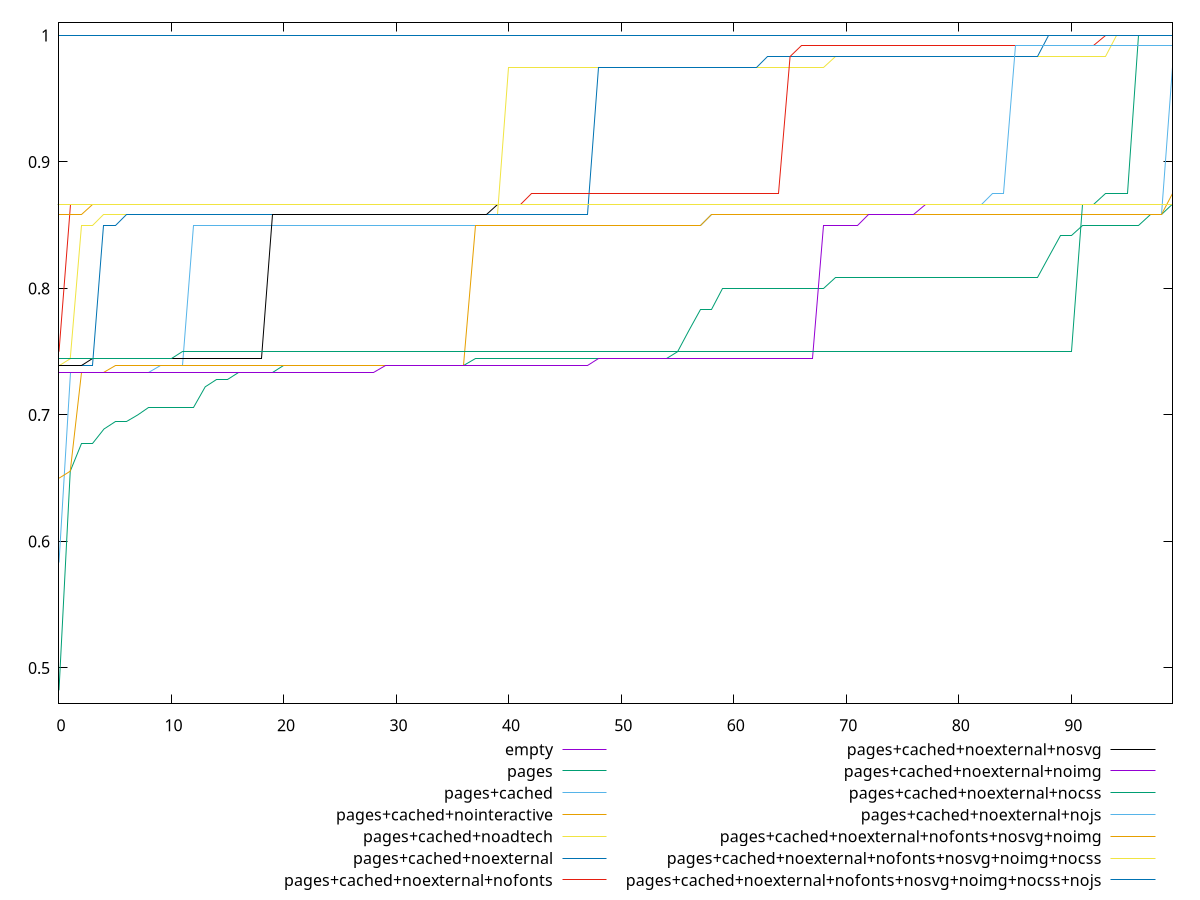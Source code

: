 reset

$empty <<EOF
0 1
1 1
2 1
3 1
4 1
5 1
6 1
7 1
8 1
9 1
10 1
11 1
12 1
13 1
14 1
15 1
16 1
17 1
18 1
19 1
20 1
21 1
22 1
23 1
24 1
25 1
26 1
27 1
28 1
29 1
30 1
31 1
32 1
33 1
34 1
35 1
36 1
37 1
38 1
39 1
40 1
41 1
42 1
43 1
44 1
45 1
46 1
47 1
48 1
49 1
50 1
51 1
52 1
53 1
54 1
55 1
56 1
57 1
58 1
59 1
60 1
61 1
62 1
63 1
64 1
65 1
66 1
67 1
68 1
69 1
70 1
71 1
72 1
73 1
74 1
75 1
76 1
77 1
78 1
79 1
80 1
81 1
82 1
83 1
84 1
85 1
86 1
87 1
88 1
89 1
90 1
91 1
92 1
93 1
94 1
95 1
96 1
97 1
98 1
99 1
EOF

$pages <<EOF
0 0.4823529411764706
1 0.6555555555555556
2 0.6777777777777778
3 0.6777777777777778
4 0.6888888888888889
5 0.6944444444444444
6 0.6944444444444444
7 0.7
8 0.7055555555555556
9 0.7055555555555556
10 0.7055555555555556
11 0.7055555555555556
12 0.7055555555555556
13 0.7222222222222222
14 0.7277777777777777
15 0.7277777777777777
16 0.7333333333333333
17 0.7333333333333333
18 0.7333333333333333
19 0.7333333333333333
20 0.7388888888888889
21 0.7388888888888889
22 0.7388888888888889
23 0.7388888888888889
24 0.7388888888888889
25 0.7388888888888889
26 0.7388888888888889
27 0.7388888888888889
28 0.7388888888888889
29 0.7388888888888889
30 0.7388888888888889
31 0.7388888888888889
32 0.7388888888888889
33 0.7388888888888889
34 0.7388888888888889
35 0.7388888888888889
36 0.7388888888888889
37 0.7444444444444445
38 0.7444444444444445
39 0.7444444444444445
40 0.7444444444444445
41 0.7444444444444445
42 0.7444444444444445
43 0.7444444444444445
44 0.7444444444444445
45 0.7444444444444445
46 0.7444444444444445
47 0.7444444444444445
48 0.7444444444444445
49 0.7444444444444445
50 0.7444444444444445
51 0.7444444444444445
52 0.7444444444444445
53 0.7444444444444445
54 0.7444444444444445
55 0.75
56 0.7666666666666666
57 0.7833333333333333
58 0.7833333333333333
59 0.8
60 0.8
61 0.8
62 0.8
63 0.8
64 0.8
65 0.8
66 0.8
67 0.8
68 0.8
69 0.8083333333333333
70 0.8083333333333333
71 0.8083333333333333
72 0.8083333333333333
73 0.8083333333333333
74 0.8083333333333333
75 0.8083333333333333
76 0.8083333333333333
77 0.8083333333333333
78 0.8083333333333333
79 0.8083333333333333
80 0.8083333333333333
81 0.8083333333333333
82 0.8083333333333333
83 0.8083333333333333
84 0.8083333333333333
85 0.8083333333333333
86 0.8083333333333333
87 0.8083333333333333
88 0.825
89 0.8416666666666667
90 0.8416666666666667
91 0.85
92 0.85
93 0.85
94 0.85
95 0.85
96 0.85
97 0.8583333333333334
98 0.8583333333333334
99 0.8666666666666667
EOF

$pagesCached <<EOF
0 0.5833333333333334
1 0.7333333333333333
2 0.7333333333333333
3 0.7333333333333333
4 0.7333333333333333
5 0.7333333333333333
6 0.7333333333333333
7 0.7333333333333333
8 0.7333333333333333
9 0.7388888888888889
10 0.7388888888888889
11 0.7388888888888889
12 0.85
13 0.85
14 0.85
15 0.85
16 0.85
17 0.85
18 0.85
19 0.85
20 0.85
21 0.85
22 0.85
23 0.85
24 0.85
25 0.85
26 0.85
27 0.85
28 0.85
29 0.85
30 0.85
31 0.85
32 0.85
33 0.85
34 0.85
35 0.85
36 0.85
37 0.85
38 0.85
39 0.85
40 0.85
41 0.85
42 0.85
43 0.85
44 0.85
45 0.85
46 0.85
47 0.85
48 0.85
49 0.85
50 0.85
51 0.85
52 0.85
53 0.85
54 0.85
55 0.85
56 0.85
57 0.85
58 0.8583333333333334
59 0.8583333333333334
60 0.8583333333333334
61 0.8583333333333334
62 0.8583333333333334
63 0.8583333333333334
64 0.8583333333333334
65 0.8583333333333334
66 0.8583333333333334
67 0.8583333333333334
68 0.8583333333333334
69 0.8583333333333334
70 0.8583333333333334
71 0.8583333333333334
72 0.8583333333333334
73 0.8583333333333334
74 0.8583333333333334
75 0.8583333333333334
76 0.8583333333333334
77 0.8583333333333334
78 0.8583333333333334
79 0.8583333333333334
80 0.8583333333333334
81 0.8583333333333334
82 0.8583333333333334
83 0.8583333333333334
84 0.8583333333333334
85 0.8583333333333334
86 0.8583333333333334
87 0.8583333333333334
88 0.8583333333333334
89 0.8583333333333334
90 0.8583333333333334
91 0.8583333333333334
92 0.8583333333333334
93 0.8583333333333334
94 0.8583333333333334
95 0.8583333333333334
96 0.8583333333333334
97 0.8583333333333334
98 0.8583333333333334
99 0.975
EOF

$pagesCachedNointeractive <<EOF
0 0.65
1 0.6555555555555556
2 0.7333333333333333
3 0.7333333333333333
4 0.7333333333333333
5 0.7388888888888889
6 0.7388888888888889
7 0.7388888888888889
8 0.7388888888888889
9 0.7388888888888889
10 0.7388888888888889
11 0.7388888888888889
12 0.7388888888888889
13 0.7388888888888889
14 0.7388888888888889
15 0.7388888888888889
16 0.7388888888888889
17 0.7388888888888889
18 0.7388888888888889
19 0.7388888888888889
20 0.7388888888888889
21 0.7388888888888889
22 0.7388888888888889
23 0.7388888888888889
24 0.7388888888888889
25 0.7388888888888889
26 0.7388888888888889
27 0.7388888888888889
28 0.7388888888888889
29 0.7388888888888889
30 0.7388888888888889
31 0.7388888888888889
32 0.7388888888888889
33 0.7388888888888889
34 0.7388888888888889
35 0.7388888888888889
36 0.7388888888888889
37 0.85
38 0.85
39 0.85
40 0.85
41 0.85
42 0.85
43 0.85
44 0.85
45 0.85
46 0.85
47 0.85
48 0.85
49 0.85
50 0.85
51 0.85
52 0.85
53 0.85
54 0.85
55 0.85
56 0.85
57 0.85
58 0.8583333333333334
59 0.8583333333333334
60 0.8583333333333334
61 0.8583333333333334
62 0.8583333333333334
63 0.8583333333333334
64 0.8583333333333334
65 0.8583333333333334
66 0.8583333333333334
67 0.8583333333333334
68 0.8583333333333334
69 0.8583333333333334
70 0.8583333333333334
71 0.8583333333333334
72 0.8583333333333334
73 0.8583333333333334
74 0.8583333333333334
75 0.8583333333333334
76 0.8583333333333334
77 0.8583333333333334
78 0.8583333333333334
79 0.8583333333333334
80 0.8583333333333334
81 0.8583333333333334
82 0.8583333333333334
83 0.8583333333333334
84 0.8583333333333334
85 0.8583333333333334
86 0.8583333333333334
87 0.8583333333333334
88 0.8583333333333334
89 0.8583333333333334
90 0.8583333333333334
91 0.8583333333333334
92 0.8583333333333334
93 0.8583333333333334
94 0.8583333333333334
95 0.8583333333333334
96 0.8583333333333334
97 0.8583333333333334
98 0.8583333333333334
99 0.875
EOF

$pagesCachedNoadtech <<EOF
0 0.7388888888888889
1 0.7444444444444445
2 0.85
3 0.85
4 0.8583333333333334
5 0.8583333333333334
6 0.8583333333333334
7 0.8583333333333334
8 0.8583333333333334
9 0.8583333333333334
10 0.8583333333333334
11 0.8583333333333334
12 0.8583333333333334
13 0.8583333333333334
14 0.8583333333333334
15 0.8583333333333334
16 0.8583333333333334
17 0.8583333333333334
18 0.8583333333333334
19 0.8583333333333334
20 0.8583333333333334
21 0.8583333333333334
22 0.8583333333333334
23 0.8583333333333334
24 0.8583333333333334
25 0.8583333333333334
26 0.8583333333333334
27 0.8583333333333334
28 0.8583333333333334
29 0.8583333333333334
30 0.8583333333333334
31 0.8583333333333334
32 0.8583333333333334
33 0.8583333333333334
34 0.8583333333333334
35 0.8583333333333334
36 0.8583333333333334
37 0.8583333333333334
38 0.8583333333333334
39 0.8583333333333334
40 0.975
41 0.975
42 0.975
43 0.975
44 0.975
45 0.975
46 0.975
47 0.975
48 0.975
49 0.975
50 0.975
51 0.975
52 0.975
53 0.975
54 0.975
55 0.975
56 0.975
57 0.975
58 0.975
59 0.975
60 0.975
61 0.975
62 0.975
63 0.975
64 0.975
65 0.975
66 0.975
67 0.975
68 0.975
69 0.9833333333333333
70 0.9833333333333333
71 0.9833333333333333
72 0.9833333333333333
73 0.9833333333333333
74 0.9833333333333333
75 0.9833333333333333
76 0.9833333333333333
77 0.9833333333333333
78 0.9833333333333333
79 0.9833333333333333
80 0.9833333333333333
81 0.9833333333333333
82 0.9833333333333333
83 0.9833333333333333
84 0.9833333333333333
85 0.9833333333333333
86 0.9833333333333333
87 0.9833333333333333
88 0.9833333333333333
89 0.9833333333333333
90 0.9833333333333333
91 0.9833333333333333
92 0.9833333333333333
93 0.9833333333333333
94 1
95 1
96 1
97 1
98 1
99 1
EOF

$pagesCachedNoexternal <<EOF
0 0.7388888888888889
1 0.7388888888888889
2 0.7388888888888889
3 0.7388888888888889
4 0.85
5 0.85
6 0.8583333333333334
7 0.8583333333333334
8 0.8583333333333334
9 0.8583333333333334
10 0.8583333333333334
11 0.8583333333333334
12 0.8583333333333334
13 0.8583333333333334
14 0.8583333333333334
15 0.8583333333333334
16 0.8583333333333334
17 0.8583333333333334
18 0.8583333333333334
19 0.8583333333333334
20 0.8583333333333334
21 0.8583333333333334
22 0.8583333333333334
23 0.8583333333333334
24 0.8583333333333334
25 0.8583333333333334
26 0.8583333333333334
27 0.8583333333333334
28 0.8583333333333334
29 0.8583333333333334
30 0.8583333333333334
31 0.8583333333333334
32 0.8583333333333334
33 0.8583333333333334
34 0.8583333333333334
35 0.8583333333333334
36 0.8583333333333334
37 0.8583333333333334
38 0.8583333333333334
39 0.8583333333333334
40 0.8583333333333334
41 0.8583333333333334
42 0.8583333333333334
43 0.8583333333333334
44 0.8583333333333334
45 0.8583333333333334
46 0.8583333333333334
47 0.8583333333333334
48 0.975
49 0.975
50 0.975
51 0.975
52 0.975
53 0.975
54 0.975
55 0.975
56 0.975
57 0.975
58 0.975
59 0.975
60 0.975
61 0.975
62 0.975
63 0.9833333333333333
64 0.9833333333333333
65 0.9833333333333333
66 0.9833333333333333
67 0.9833333333333333
68 0.9833333333333333
69 0.9833333333333333
70 0.9833333333333333
71 0.9833333333333333
72 0.9833333333333333
73 0.9833333333333333
74 0.9833333333333333
75 0.9833333333333333
76 0.9833333333333333
77 0.9833333333333333
78 0.9833333333333333
79 0.9833333333333333
80 0.9833333333333333
81 0.9833333333333333
82 0.9833333333333333
83 0.9833333333333333
84 0.9833333333333333
85 0.9833333333333333
86 0.9833333333333333
87 0.9833333333333333
88 1
89 1
90 1
91 1
92 1
93 1
94 1
95 1
96 1
97 1
98 1
99 1
EOF

$pagesCachedNoexternalNofonts <<EOF
0 0.75
1 0.8666666666666667
2 0.8666666666666667
3 0.8666666666666667
4 0.8666666666666667
5 0.8666666666666667
6 0.8666666666666667
7 0.8666666666666667
8 0.8666666666666667
9 0.8666666666666667
10 0.8666666666666667
11 0.8666666666666667
12 0.8666666666666667
13 0.8666666666666667
14 0.8666666666666667
15 0.8666666666666667
16 0.8666666666666667
17 0.8666666666666667
18 0.8666666666666667
19 0.8666666666666667
20 0.8666666666666667
21 0.8666666666666667
22 0.8666666666666667
23 0.8666666666666667
24 0.8666666666666667
25 0.8666666666666667
26 0.8666666666666667
27 0.8666666666666667
28 0.8666666666666667
29 0.8666666666666667
30 0.8666666666666667
31 0.8666666666666667
32 0.8666666666666667
33 0.8666666666666667
34 0.8666666666666667
35 0.8666666666666667
36 0.8666666666666667
37 0.8666666666666667
38 0.8666666666666667
39 0.8666666666666667
40 0.8666666666666667
41 0.8666666666666667
42 0.875
43 0.875
44 0.875
45 0.875
46 0.875
47 0.875
48 0.875
49 0.875
50 0.875
51 0.875
52 0.875
53 0.875
54 0.875
55 0.875
56 0.875
57 0.875
58 0.875
59 0.875
60 0.875
61 0.875
62 0.875
63 0.875
64 0.875
65 0.9833333333333333
66 0.9916666666666667
67 0.9916666666666667
68 0.9916666666666667
69 0.9916666666666667
70 0.9916666666666667
71 0.9916666666666667
72 0.9916666666666667
73 0.9916666666666667
74 0.9916666666666667
75 0.9916666666666667
76 0.9916666666666667
77 0.9916666666666667
78 0.9916666666666667
79 0.9916666666666667
80 0.9916666666666667
81 0.9916666666666667
82 0.9916666666666667
83 0.9916666666666667
84 0.9916666666666667
85 0.9916666666666667
86 0.9916666666666667
87 0.9916666666666667
88 0.9916666666666667
89 0.9916666666666667
90 0.9916666666666667
91 0.9916666666666667
92 0.9916666666666667
93 1
94 1
95 1
96 1
97 1
98 1
99 1
EOF

$pagesCachedNoexternalNosvg <<EOF
0 0.7388888888888889
1 0.7388888888888889
2 0.7388888888888889
3 0.7444444444444445
4 0.7444444444444445
5 0.7444444444444445
6 0.7444444444444445
7 0.7444444444444445
8 0.7444444444444445
9 0.7444444444444445
10 0.7444444444444445
11 0.7444444444444445
12 0.7444444444444445
13 0.7444444444444445
14 0.7444444444444445
15 0.7444444444444445
16 0.7444444444444445
17 0.7444444444444445
18 0.7444444444444445
19 0.8583333333333334
20 0.8583333333333334
21 0.8583333333333334
22 0.8583333333333334
23 0.8583333333333334
24 0.8583333333333334
25 0.8583333333333334
26 0.8583333333333334
27 0.8583333333333334
28 0.8583333333333334
29 0.8583333333333334
30 0.8583333333333334
31 0.8583333333333334
32 0.8583333333333334
33 0.8583333333333334
34 0.8583333333333334
35 0.8583333333333334
36 0.8583333333333334
37 0.8583333333333334
38 0.8583333333333334
39 0.8666666666666667
40 0.8666666666666667
41 0.8666666666666667
42 0.8666666666666667
43 0.8666666666666667
44 0.8666666666666667
45 0.8666666666666667
46 0.8666666666666667
47 0.8666666666666667
48 0.8666666666666667
49 0.8666666666666667
50 0.8666666666666667
51 0.8666666666666667
52 0.8666666666666667
53 0.8666666666666667
54 0.8666666666666667
55 0.8666666666666667
56 0.8666666666666667
57 0.8666666666666667
58 0.8666666666666667
59 0.8666666666666667
60 0.8666666666666667
61 0.8666666666666667
62 0.8666666666666667
63 0.8666666666666667
64 0.8666666666666667
65 0.8666666666666667
66 0.8666666666666667
67 0.8666666666666667
68 0.8666666666666667
69 0.8666666666666667
70 0.8666666666666667
71 0.8666666666666667
72 0.8666666666666667
73 0.8666666666666667
74 0.8666666666666667
75 0.8666666666666667
76 0.8666666666666667
77 0.8666666666666667
78 0.8666666666666667
79 0.8666666666666667
80 0.8666666666666667
81 0.8666666666666667
82 0.8666666666666667
83 0.8666666666666667
84 0.8666666666666667
85 0.8666666666666667
86 0.8666666666666667
87 0.8666666666666667
88 0.8666666666666667
89 0.8666666666666667
90 0.8666666666666667
91 0.8666666666666667
92 0.8666666666666667
93 0.8666666666666667
94 0.8666666666666667
95 0.8666666666666667
96 0.8666666666666667
97 0.8666666666666667
98 0.8666666666666667
99 0.8666666666666667
EOF

$pagesCachedNoexternalNoimg <<EOF
0 0.7333333333333333
1 0.7333333333333333
2 0.7333333333333333
3 0.7333333333333333
4 0.7333333333333333
5 0.7333333333333333
6 0.7333333333333333
7 0.7333333333333333
8 0.7333333333333333
9 0.7333333333333333
10 0.7333333333333333
11 0.7333333333333333
12 0.7333333333333333
13 0.7333333333333333
14 0.7333333333333333
15 0.7333333333333333
16 0.7333333333333333
17 0.7333333333333333
18 0.7333333333333333
19 0.7333333333333333
20 0.7333333333333333
21 0.7333333333333333
22 0.7333333333333333
23 0.7333333333333333
24 0.7333333333333333
25 0.7333333333333333
26 0.7333333333333333
27 0.7333333333333333
28 0.7333333333333333
29 0.7388888888888889
30 0.7388888888888889
31 0.7388888888888889
32 0.7388888888888889
33 0.7388888888888889
34 0.7388888888888889
35 0.7388888888888889
36 0.7388888888888889
37 0.7388888888888889
38 0.7388888888888889
39 0.7388888888888889
40 0.7388888888888889
41 0.7388888888888889
42 0.7388888888888889
43 0.7388888888888889
44 0.7388888888888889
45 0.7388888888888889
46 0.7388888888888889
47 0.7388888888888889
48 0.7444444444444445
49 0.7444444444444445
50 0.7444444444444445
51 0.7444444444444445
52 0.7444444444444445
53 0.7444444444444445
54 0.7444444444444445
55 0.7444444444444445
56 0.7444444444444445
57 0.7444444444444445
58 0.7444444444444445
59 0.7444444444444445
60 0.7444444444444445
61 0.7444444444444445
62 0.7444444444444445
63 0.7444444444444445
64 0.7444444444444445
65 0.7444444444444445
66 0.7444444444444445
67 0.7444444444444445
68 0.85
69 0.85
70 0.85
71 0.85
72 0.8583333333333334
73 0.8583333333333334
74 0.8583333333333334
75 0.8583333333333334
76 0.8583333333333334
77 0.8666666666666667
78 0.8666666666666667
79 0.8666666666666667
80 0.8666666666666667
81 0.8666666666666667
82 0.8666666666666667
83 0.8666666666666667
84 0.8666666666666667
85 0.8666666666666667
86 0.8666666666666667
87 0.8666666666666667
88 0.8666666666666667
89 0.8666666666666667
90 0.8666666666666667
91 0.8666666666666667
92 0.8666666666666667
93 0.8666666666666667
94 0.8666666666666667
95 0.8666666666666667
96 0.8666666666666667
97 0.8666666666666667
98 0.8666666666666667
99 0.8666666666666667
EOF

$pagesCachedNoexternalNocss <<EOF
0 0.7444444444444445
1 0.7444444444444445
2 0.7444444444444445
3 0.7444444444444445
4 0.7444444444444445
5 0.7444444444444445
6 0.7444444444444445
7 0.7444444444444445
8 0.7444444444444445
9 0.7444444444444445
10 0.7444444444444445
11 0.75
12 0.75
13 0.75
14 0.75
15 0.75
16 0.75
17 0.75
18 0.75
19 0.75
20 0.75
21 0.75
22 0.75
23 0.75
24 0.75
25 0.75
26 0.75
27 0.75
28 0.75
29 0.75
30 0.75
31 0.75
32 0.75
33 0.75
34 0.75
35 0.75
36 0.75
37 0.75
38 0.75
39 0.75
40 0.75
41 0.75
42 0.75
43 0.75
44 0.75
45 0.75
46 0.75
47 0.75
48 0.75
49 0.75
50 0.75
51 0.75
52 0.75
53 0.75
54 0.75
55 0.75
56 0.75
57 0.75
58 0.75
59 0.75
60 0.75
61 0.75
62 0.75
63 0.75
64 0.75
65 0.75
66 0.75
67 0.75
68 0.75
69 0.75
70 0.75
71 0.75
72 0.75
73 0.75
74 0.75
75 0.75
76 0.75
77 0.75
78 0.75
79 0.75
80 0.75
81 0.75
82 0.75
83 0.75
84 0.75
85 0.75
86 0.75
87 0.75
88 0.75
89 0.75
90 0.75
91 0.8666666666666667
92 0.8666666666666667
93 0.875
94 0.875
95 0.875
96 1
97 1
98 1
99 1
EOF

$pagesCachedNoexternalNojs <<EOF
0 0.8666666666666667
1 0.8666666666666667
2 0.8666666666666667
3 0.8666666666666667
4 0.8666666666666667
5 0.8666666666666667
6 0.8666666666666667
7 0.8666666666666667
8 0.8666666666666667
9 0.8666666666666667
10 0.8666666666666667
11 0.8666666666666667
12 0.8666666666666667
13 0.8666666666666667
14 0.8666666666666667
15 0.8666666666666667
16 0.8666666666666667
17 0.8666666666666667
18 0.8666666666666667
19 0.8666666666666667
20 0.8666666666666667
21 0.8666666666666667
22 0.8666666666666667
23 0.8666666666666667
24 0.8666666666666667
25 0.8666666666666667
26 0.8666666666666667
27 0.8666666666666667
28 0.8666666666666667
29 0.8666666666666667
30 0.8666666666666667
31 0.8666666666666667
32 0.8666666666666667
33 0.8666666666666667
34 0.8666666666666667
35 0.8666666666666667
36 0.8666666666666667
37 0.8666666666666667
38 0.8666666666666667
39 0.8666666666666667
40 0.8666666666666667
41 0.8666666666666667
42 0.8666666666666667
43 0.8666666666666667
44 0.8666666666666667
45 0.8666666666666667
46 0.8666666666666667
47 0.8666666666666667
48 0.8666666666666667
49 0.8666666666666667
50 0.8666666666666667
51 0.8666666666666667
52 0.8666666666666667
53 0.8666666666666667
54 0.8666666666666667
55 0.8666666666666667
56 0.8666666666666667
57 0.8666666666666667
58 0.8666666666666667
59 0.8666666666666667
60 0.8666666666666667
61 0.8666666666666667
62 0.8666666666666667
63 0.8666666666666667
64 0.8666666666666667
65 0.8666666666666667
66 0.8666666666666667
67 0.8666666666666667
68 0.8666666666666667
69 0.8666666666666667
70 0.8666666666666667
71 0.8666666666666667
72 0.8666666666666667
73 0.8666666666666667
74 0.8666666666666667
75 0.8666666666666667
76 0.8666666666666667
77 0.8666666666666667
78 0.8666666666666667
79 0.8666666666666667
80 0.8666666666666667
81 0.8666666666666667
82 0.8666666666666667
83 0.875
84 0.875
85 0.9916666666666667
86 0.9916666666666667
87 0.9916666666666667
88 0.9916666666666667
89 0.9916666666666667
90 0.9916666666666667
91 0.9916666666666667
92 0.9916666666666667
93 0.9916666666666667
94 0.9916666666666667
95 0.9916666666666667
96 0.9916666666666667
97 0.9916666666666667
98 0.9916666666666667
99 0.9916666666666667
EOF

$pagesCachedNoexternalNofontsNosvgNoimg <<EOF
0 0.8583333333333334
1 0.8583333333333334
2 0.8583333333333334
3 0.8666666666666667
4 0.8666666666666667
5 0.8666666666666667
6 0.8666666666666667
7 0.8666666666666667
8 0.8666666666666667
9 0.8666666666666667
10 0.8666666666666667
11 0.8666666666666667
12 0.8666666666666667
13 0.8666666666666667
14 0.8666666666666667
15 0.8666666666666667
16 0.8666666666666667
17 0.8666666666666667
18 0.8666666666666667
19 0.8666666666666667
20 0.8666666666666667
21 0.8666666666666667
22 0.8666666666666667
23 0.8666666666666667
24 0.8666666666666667
25 0.8666666666666667
26 0.8666666666666667
27 0.8666666666666667
28 0.8666666666666667
29 0.8666666666666667
30 0.8666666666666667
31 0.8666666666666667
32 0.8666666666666667
33 0.8666666666666667
34 0.8666666666666667
35 0.8666666666666667
36 0.8666666666666667
37 0.8666666666666667
38 0.8666666666666667
39 0.8666666666666667
40 0.8666666666666667
41 0.8666666666666667
42 0.8666666666666667
43 0.8666666666666667
44 0.8666666666666667
45 0.8666666666666667
46 0.8666666666666667
47 0.8666666666666667
48 0.8666666666666667
49 0.8666666666666667
50 0.8666666666666667
51 0.8666666666666667
52 0.8666666666666667
53 0.8666666666666667
54 0.8666666666666667
55 0.8666666666666667
56 0.8666666666666667
57 0.8666666666666667
58 0.8666666666666667
59 0.8666666666666667
60 0.8666666666666667
61 0.8666666666666667
62 0.8666666666666667
63 0.8666666666666667
64 0.8666666666666667
65 0.8666666666666667
66 0.8666666666666667
67 0.8666666666666667
68 0.8666666666666667
69 0.8666666666666667
70 0.8666666666666667
71 0.8666666666666667
72 0.8666666666666667
73 0.8666666666666667
74 0.8666666666666667
75 0.8666666666666667
76 0.8666666666666667
77 0.8666666666666667
78 0.8666666666666667
79 0.8666666666666667
80 0.8666666666666667
81 0.8666666666666667
82 0.8666666666666667
83 0.8666666666666667
84 0.8666666666666667
85 0.8666666666666667
86 0.8666666666666667
87 0.8666666666666667
88 0.8666666666666667
89 0.8666666666666667
90 0.8666666666666667
91 0.8666666666666667
92 0.8666666666666667
93 0.8666666666666667
94 0.8666666666666667
95 0.8666666666666667
96 0.8666666666666667
97 0.8666666666666667
98 0.8666666666666667
99 0.8666666666666667
EOF

$pagesCachedNoexternalNofontsNosvgNoimgNocss <<EOF
0 0.8666666666666667
1 0.8666666666666667
2 0.8666666666666667
3 0.8666666666666667
4 0.8666666666666667
5 0.8666666666666667
6 0.8666666666666667
7 0.8666666666666667
8 0.8666666666666667
9 0.8666666666666667
10 0.8666666666666667
11 0.8666666666666667
12 0.8666666666666667
13 0.8666666666666667
14 0.8666666666666667
15 0.8666666666666667
16 0.8666666666666667
17 0.8666666666666667
18 0.8666666666666667
19 0.8666666666666667
20 0.8666666666666667
21 0.8666666666666667
22 0.8666666666666667
23 0.8666666666666667
24 0.8666666666666667
25 0.8666666666666667
26 0.8666666666666667
27 0.8666666666666667
28 0.8666666666666667
29 0.8666666666666667
30 0.8666666666666667
31 0.8666666666666667
32 0.8666666666666667
33 0.8666666666666667
34 0.8666666666666667
35 0.8666666666666667
36 0.8666666666666667
37 0.8666666666666667
38 0.8666666666666667
39 0.8666666666666667
40 0.8666666666666667
41 0.8666666666666667
42 0.8666666666666667
43 0.8666666666666667
44 0.8666666666666667
45 0.8666666666666667
46 0.8666666666666667
47 0.8666666666666667
48 0.8666666666666667
49 0.8666666666666667
50 0.8666666666666667
51 0.8666666666666667
52 0.8666666666666667
53 0.8666666666666667
54 0.8666666666666667
55 0.8666666666666667
56 0.8666666666666667
57 0.8666666666666667
58 0.8666666666666667
59 0.8666666666666667
60 0.8666666666666667
61 0.8666666666666667
62 0.8666666666666667
63 0.8666666666666667
64 0.8666666666666667
65 0.8666666666666667
66 0.8666666666666667
67 0.8666666666666667
68 0.8666666666666667
69 0.8666666666666667
70 0.8666666666666667
71 0.8666666666666667
72 0.8666666666666667
73 0.8666666666666667
74 0.8666666666666667
75 0.8666666666666667
76 0.8666666666666667
77 0.8666666666666667
78 0.8666666666666667
79 0.8666666666666667
80 0.8666666666666667
81 0.8666666666666667
82 0.8666666666666667
83 0.8666666666666667
84 0.8666666666666667
85 0.8666666666666667
86 0.8666666666666667
87 0.8666666666666667
88 0.8666666666666667
89 0.8666666666666667
90 0.8666666666666667
91 0.8666666666666667
92 0.8666666666666667
93 0.8666666666666667
94 0.8666666666666667
95 0.8666666666666667
96 0.8666666666666667
97 0.8666666666666667
98 0.8666666666666667
99 0.8666666666666667
EOF

$pagesCachedNoexternalNofontsNosvgNoimgNocssNojs <<EOF
0 1
1 1
2 1
3 1
4 1
5 1
6 1
7 1
8 1
9 1
10 1
11 1
12 1
13 1
14 1
15 1
16 1
17 1
18 1
19 1
20 1
21 1
22 1
23 1
24 1
25 1
26 1
27 1
28 1
29 1
30 1
31 1
32 1
33 1
34 1
35 1
36 1
37 1
38 1
39 1
40 1
41 1
42 1
43 1
44 1
45 1
46 1
47 1
48 1
49 1
50 1
51 1
52 1
53 1
54 1
55 1
56 1
57 1
58 1
59 1
60 1
61 1
62 1
63 1
64 1
65 1
66 1
67 1
68 1
69 1
70 1
71 1
72 1
73 1
74 1
75 1
76 1
77 1
78 1
79 1
80 1
81 1
82 1
83 1
84 1
85 1
86 1
87 1
88 1
89 1
90 1
91 1
92 1
93 1
94 1
95 1
96 1
97 1
98 1
99 1
EOF

set key outside below
set xrange [0:99]
set yrange [0.47200000000000003:1.0103529411764707]
set terminal svg size 640, 620 enhanced background rgb 'white'
set output "report_00007_2020-12-11T15:55:29.892Z/uses-http2/comparison/sorted/all_score.svg"

plot $empty title "empty" with line, \
     $pages title "pages" with line, \
     $pagesCached title "pages+cached" with line, \
     $pagesCachedNointeractive title "pages+cached+nointeractive" with line, \
     $pagesCachedNoadtech title "pages+cached+noadtech" with line, \
     $pagesCachedNoexternal title "pages+cached+noexternal" with line, \
     $pagesCachedNoexternalNofonts title "pages+cached+noexternal+nofonts" with line, \
     $pagesCachedNoexternalNosvg title "pages+cached+noexternal+nosvg" with line, \
     $pagesCachedNoexternalNoimg title "pages+cached+noexternal+noimg" with line, \
     $pagesCachedNoexternalNocss title "pages+cached+noexternal+nocss" with line, \
     $pagesCachedNoexternalNojs title "pages+cached+noexternal+nojs" with line, \
     $pagesCachedNoexternalNofontsNosvgNoimg title "pages+cached+noexternal+nofonts+nosvg+noimg" with line, \
     $pagesCachedNoexternalNofontsNosvgNoimgNocss title "pages+cached+noexternal+nofonts+nosvg+noimg+nocss" with line, \
     $pagesCachedNoexternalNofontsNosvgNoimgNocssNojs title "pages+cached+noexternal+nofonts+nosvg+noimg+nocss+nojs" with line

reset

